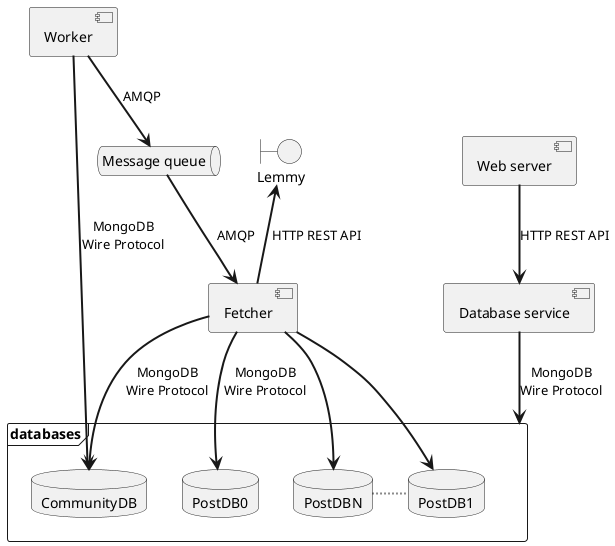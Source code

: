 @startuml Architecture
skinparam sequenceArrowThickness 2
frame databases {
    database "CommunityDB"
    database "PostDB0"
    database "PostDB1"
    database "PostDBN"
}

PostDBN ~ PostDB1
PostDB1 -[hidden]> PostDB0 
PostDB0 -[hidden]> CommunityDB 

component WebServer as "Web server"
component LemmyFetcher as "Fetcher"
component CommunityWorker as "Worker"
component DatabaseService as "Database service"

DatabaseService --> databases: MongoDB\nWire Protocol

WebServer --> DatabaseService: HTTP REST API
CommunityWorker --> CommunityDB: MongoDB\nWire Protocol
LemmyFetcher --> PostDBN
LemmyFetcher --> PostDB1
LemmyFetcher --> PostDB0: MongoDB\nWire Protocol
LemmyFetcher --> CommunityDB: MongoDB\nWire Protocol

queue Messageq as "Message queue"
CommunityWorker --> Messageq: AMQP
Messageq --> LemmyFetcher: AMQP

boundary Lemmy
LemmyFetcher -up-> Lemmy: HTTP REST API
@enduml